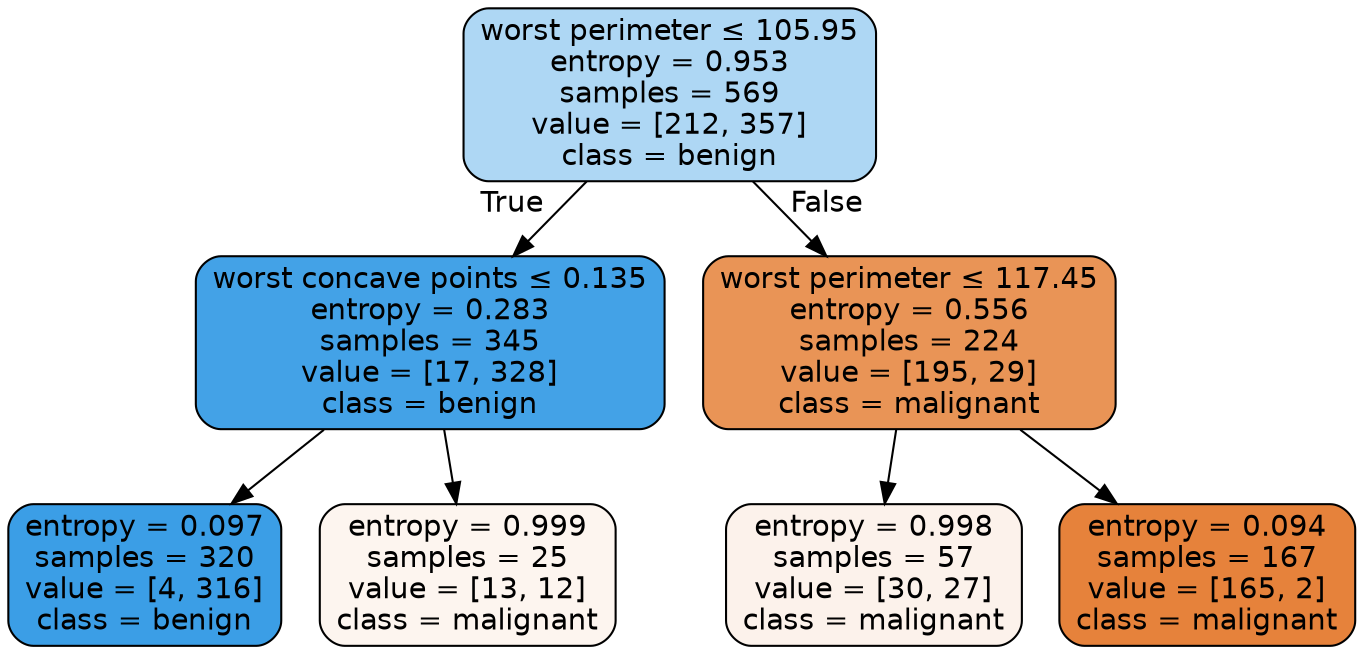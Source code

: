 digraph Tree {
node [shape=box, style="filled, rounded", color="black", fontname=helvetica] ;
edge [fontname=helvetica] ;
0 [label=<worst perimeter &le; 105.95<br/>entropy = 0.953<br/>samples = 569<br/>value = [212, 357]<br/>class = benign>, fillcolor="#399de568"] ;
1 [label=<worst concave points &le; 0.135<br/>entropy = 0.283<br/>samples = 345<br/>value = [17, 328]<br/>class = benign>, fillcolor="#399de5f2"] ;
0 -> 1 [labeldistance=2.5, labelangle=45, headlabel="True"] ;
2 [label=<entropy = 0.097<br/>samples = 320<br/>value = [4, 316]<br/>class = benign>, fillcolor="#399de5fc"] ;
1 -> 2 ;
3 [label=<entropy = 0.999<br/>samples = 25<br/>value = [13, 12]<br/>class = malignant>, fillcolor="#e5813914"] ;
1 -> 3 ;
4 [label=<worst perimeter &le; 117.45<br/>entropy = 0.556<br/>samples = 224<br/>value = [195, 29]<br/>class = malignant>, fillcolor="#e58139d9"] ;
0 -> 4 [labeldistance=2.5, labelangle=-45, headlabel="False"] ;
5 [label=<entropy = 0.998<br/>samples = 57<br/>value = [30, 27]<br/>class = malignant>, fillcolor="#e5813919"] ;
4 -> 5 ;
6 [label=<entropy = 0.094<br/>samples = 167<br/>value = [165, 2]<br/>class = malignant>, fillcolor="#e58139fc"] ;
4 -> 6 ;
}
